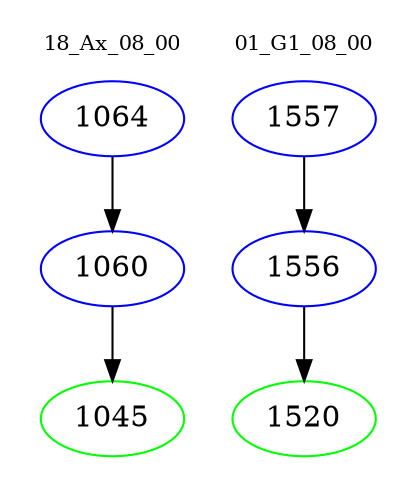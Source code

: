 digraph{
subgraph cluster_0 {
color = white
label = "18_Ax_08_00";
fontsize=10;
T0_1064 [label="1064", color="blue"]
T0_1064 -> T0_1060 [color="black"]
T0_1060 [label="1060", color="blue"]
T0_1060 -> T0_1045 [color="black"]
T0_1045 [label="1045", color="green"]
}
subgraph cluster_1 {
color = white
label = "01_G1_08_00";
fontsize=10;
T1_1557 [label="1557", color="blue"]
T1_1557 -> T1_1556 [color="black"]
T1_1556 [label="1556", color="blue"]
T1_1556 -> T1_1520 [color="black"]
T1_1520 [label="1520", color="green"]
}
}
